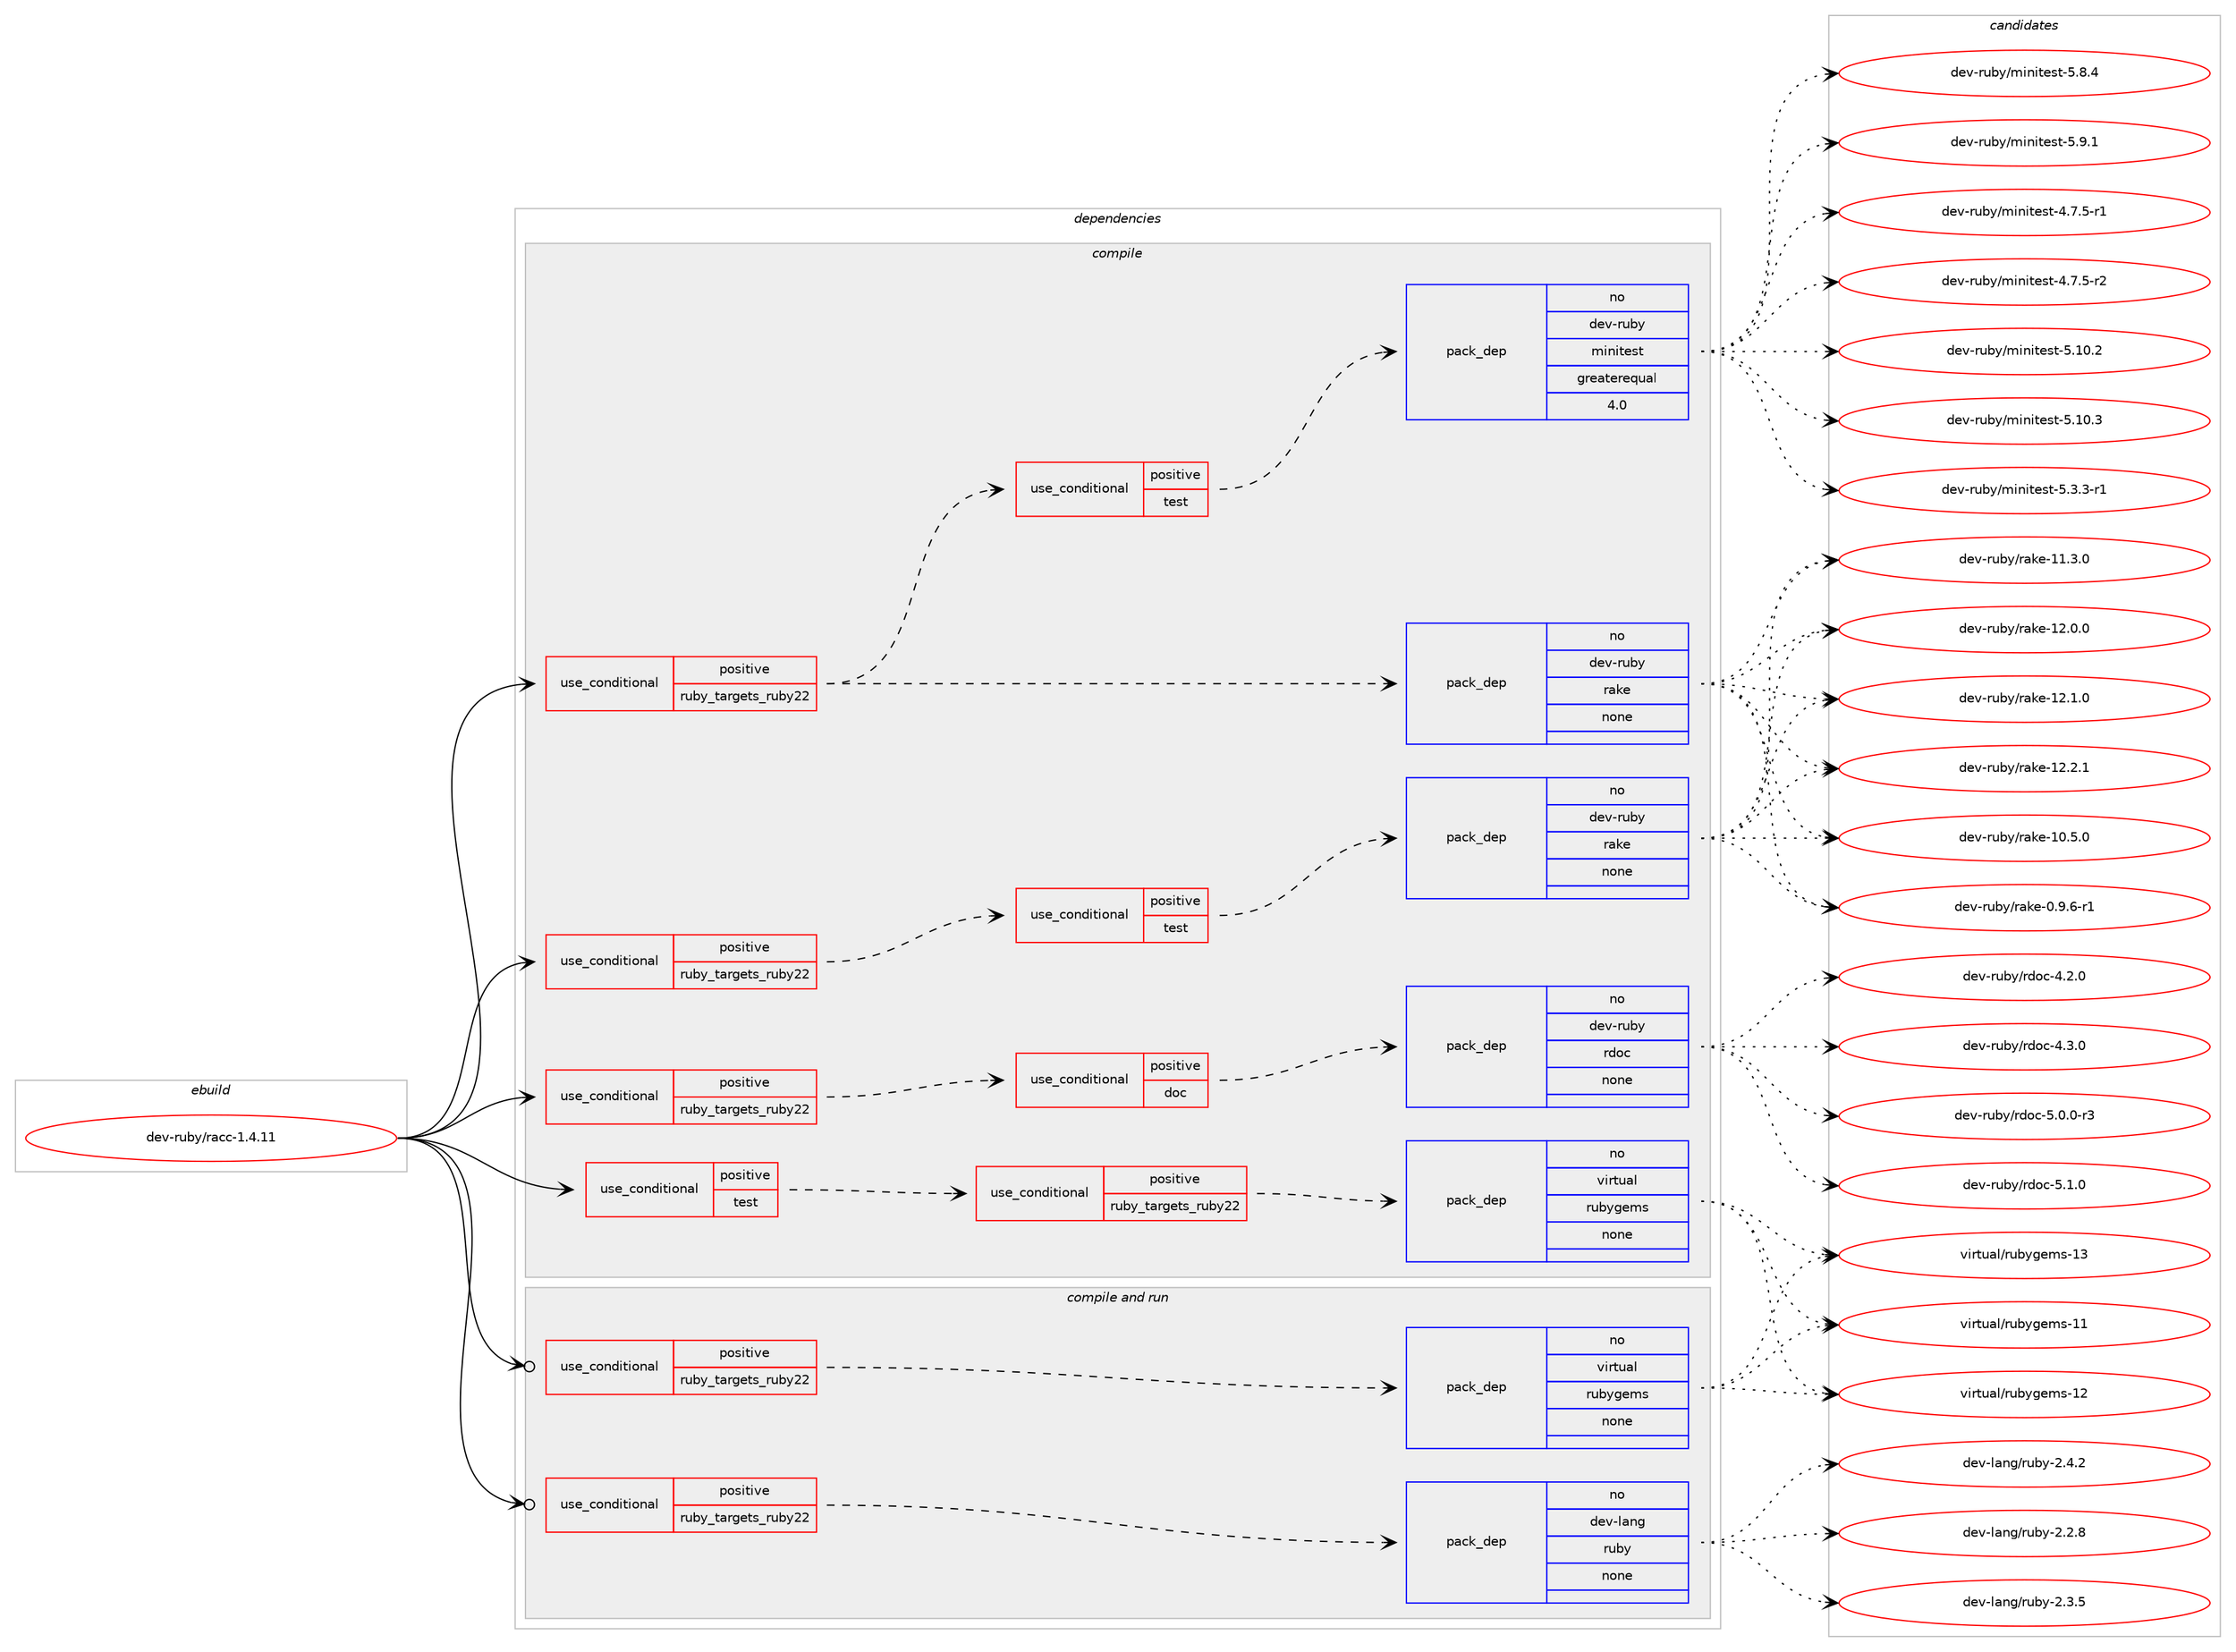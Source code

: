 digraph prolog {

# *************
# Graph options
# *************

newrank=true;
concentrate=true;
compound=true;
graph [rankdir=LR,fontname=Helvetica,fontsize=10,ranksep=1.5];#, ranksep=2.5, nodesep=0.2];
edge  [arrowhead=vee];
node  [fontname=Helvetica,fontsize=10];

# **********
# The ebuild
# **********

subgraph cluster_leftcol {
color=gray;
rank=same;
label=<<i>ebuild</i>>;
id [label="dev-ruby/racc-1.4.11", color=red, width=4, href="../dev-ruby/racc-1.4.11.svg"];
}

# ****************
# The dependencies
# ****************

subgraph cluster_midcol {
color=gray;
label=<<i>dependencies</i>>;
subgraph cluster_compile {
fillcolor="#eeeeee";
style=filled;
label=<<i>compile</i>>;
subgraph cond65896 {
dependency255539 [label=<<TABLE BORDER="0" CELLBORDER="1" CELLSPACING="0" CELLPADDING="4"><TR><TD ROWSPAN="3" CELLPADDING="10">use_conditional</TD></TR><TR><TD>positive</TD></TR><TR><TD>ruby_targets_ruby22</TD></TR></TABLE>>, shape=none, color=red];
subgraph cond65897 {
dependency255540 [label=<<TABLE BORDER="0" CELLBORDER="1" CELLSPACING="0" CELLPADDING="4"><TR><TD ROWSPAN="3" CELLPADDING="10">use_conditional</TD></TR><TR><TD>positive</TD></TR><TR><TD>doc</TD></TR></TABLE>>, shape=none, color=red];
subgraph pack185529 {
dependency255541 [label=<<TABLE BORDER="0" CELLBORDER="1" CELLSPACING="0" CELLPADDING="4" WIDTH="220"><TR><TD ROWSPAN="6" CELLPADDING="30">pack_dep</TD></TR><TR><TD WIDTH="110">no</TD></TR><TR><TD>dev-ruby</TD></TR><TR><TD>rdoc</TD></TR><TR><TD>none</TD></TR><TR><TD></TD></TR></TABLE>>, shape=none, color=blue];
}
dependency255540:e -> dependency255541:w [weight=20,style="dashed",arrowhead="vee"];
}
dependency255539:e -> dependency255540:w [weight=20,style="dashed",arrowhead="vee"];
}
id:e -> dependency255539:w [weight=20,style="solid",arrowhead="vee"];
subgraph cond65898 {
dependency255542 [label=<<TABLE BORDER="0" CELLBORDER="1" CELLSPACING="0" CELLPADDING="4"><TR><TD ROWSPAN="3" CELLPADDING="10">use_conditional</TD></TR><TR><TD>positive</TD></TR><TR><TD>ruby_targets_ruby22</TD></TR></TABLE>>, shape=none, color=red];
subgraph cond65899 {
dependency255543 [label=<<TABLE BORDER="0" CELLBORDER="1" CELLSPACING="0" CELLPADDING="4"><TR><TD ROWSPAN="3" CELLPADDING="10">use_conditional</TD></TR><TR><TD>positive</TD></TR><TR><TD>test</TD></TR></TABLE>>, shape=none, color=red];
subgraph pack185530 {
dependency255544 [label=<<TABLE BORDER="0" CELLBORDER="1" CELLSPACING="0" CELLPADDING="4" WIDTH="220"><TR><TD ROWSPAN="6" CELLPADDING="30">pack_dep</TD></TR><TR><TD WIDTH="110">no</TD></TR><TR><TD>dev-ruby</TD></TR><TR><TD>rake</TD></TR><TR><TD>none</TD></TR><TR><TD></TD></TR></TABLE>>, shape=none, color=blue];
}
dependency255543:e -> dependency255544:w [weight=20,style="dashed",arrowhead="vee"];
}
dependency255542:e -> dependency255543:w [weight=20,style="dashed",arrowhead="vee"];
}
id:e -> dependency255542:w [weight=20,style="solid",arrowhead="vee"];
subgraph cond65900 {
dependency255545 [label=<<TABLE BORDER="0" CELLBORDER="1" CELLSPACING="0" CELLPADDING="4"><TR><TD ROWSPAN="3" CELLPADDING="10">use_conditional</TD></TR><TR><TD>positive</TD></TR><TR><TD>ruby_targets_ruby22</TD></TR></TABLE>>, shape=none, color=red];
subgraph pack185531 {
dependency255546 [label=<<TABLE BORDER="0" CELLBORDER="1" CELLSPACING="0" CELLPADDING="4" WIDTH="220"><TR><TD ROWSPAN="6" CELLPADDING="30">pack_dep</TD></TR><TR><TD WIDTH="110">no</TD></TR><TR><TD>dev-ruby</TD></TR><TR><TD>rake</TD></TR><TR><TD>none</TD></TR><TR><TD></TD></TR></TABLE>>, shape=none, color=blue];
}
dependency255545:e -> dependency255546:w [weight=20,style="dashed",arrowhead="vee"];
subgraph cond65901 {
dependency255547 [label=<<TABLE BORDER="0" CELLBORDER="1" CELLSPACING="0" CELLPADDING="4"><TR><TD ROWSPAN="3" CELLPADDING="10">use_conditional</TD></TR><TR><TD>positive</TD></TR><TR><TD>test</TD></TR></TABLE>>, shape=none, color=red];
subgraph pack185532 {
dependency255548 [label=<<TABLE BORDER="0" CELLBORDER="1" CELLSPACING="0" CELLPADDING="4" WIDTH="220"><TR><TD ROWSPAN="6" CELLPADDING="30">pack_dep</TD></TR><TR><TD WIDTH="110">no</TD></TR><TR><TD>dev-ruby</TD></TR><TR><TD>minitest</TD></TR><TR><TD>greaterequal</TD></TR><TR><TD>4.0</TD></TR></TABLE>>, shape=none, color=blue];
}
dependency255547:e -> dependency255548:w [weight=20,style="dashed",arrowhead="vee"];
}
dependency255545:e -> dependency255547:w [weight=20,style="dashed",arrowhead="vee"];
}
id:e -> dependency255545:w [weight=20,style="solid",arrowhead="vee"];
subgraph cond65902 {
dependency255549 [label=<<TABLE BORDER="0" CELLBORDER="1" CELLSPACING="0" CELLPADDING="4"><TR><TD ROWSPAN="3" CELLPADDING="10">use_conditional</TD></TR><TR><TD>positive</TD></TR><TR><TD>test</TD></TR></TABLE>>, shape=none, color=red];
subgraph cond65903 {
dependency255550 [label=<<TABLE BORDER="0" CELLBORDER="1" CELLSPACING="0" CELLPADDING="4"><TR><TD ROWSPAN="3" CELLPADDING="10">use_conditional</TD></TR><TR><TD>positive</TD></TR><TR><TD>ruby_targets_ruby22</TD></TR></TABLE>>, shape=none, color=red];
subgraph pack185533 {
dependency255551 [label=<<TABLE BORDER="0" CELLBORDER="1" CELLSPACING="0" CELLPADDING="4" WIDTH="220"><TR><TD ROWSPAN="6" CELLPADDING="30">pack_dep</TD></TR><TR><TD WIDTH="110">no</TD></TR><TR><TD>virtual</TD></TR><TR><TD>rubygems</TD></TR><TR><TD>none</TD></TR><TR><TD></TD></TR></TABLE>>, shape=none, color=blue];
}
dependency255550:e -> dependency255551:w [weight=20,style="dashed",arrowhead="vee"];
}
dependency255549:e -> dependency255550:w [weight=20,style="dashed",arrowhead="vee"];
}
id:e -> dependency255549:w [weight=20,style="solid",arrowhead="vee"];
}
subgraph cluster_compileandrun {
fillcolor="#eeeeee";
style=filled;
label=<<i>compile and run</i>>;
subgraph cond65904 {
dependency255552 [label=<<TABLE BORDER="0" CELLBORDER="1" CELLSPACING="0" CELLPADDING="4"><TR><TD ROWSPAN="3" CELLPADDING="10">use_conditional</TD></TR><TR><TD>positive</TD></TR><TR><TD>ruby_targets_ruby22</TD></TR></TABLE>>, shape=none, color=red];
subgraph pack185534 {
dependency255553 [label=<<TABLE BORDER="0" CELLBORDER="1" CELLSPACING="0" CELLPADDING="4" WIDTH="220"><TR><TD ROWSPAN="6" CELLPADDING="30">pack_dep</TD></TR><TR><TD WIDTH="110">no</TD></TR><TR><TD>dev-lang</TD></TR><TR><TD>ruby</TD></TR><TR><TD>none</TD></TR><TR><TD></TD></TR></TABLE>>, shape=none, color=blue];
}
dependency255552:e -> dependency255553:w [weight=20,style="dashed",arrowhead="vee"];
}
id:e -> dependency255552:w [weight=20,style="solid",arrowhead="odotvee"];
subgraph cond65905 {
dependency255554 [label=<<TABLE BORDER="0" CELLBORDER="1" CELLSPACING="0" CELLPADDING="4"><TR><TD ROWSPAN="3" CELLPADDING="10">use_conditional</TD></TR><TR><TD>positive</TD></TR><TR><TD>ruby_targets_ruby22</TD></TR></TABLE>>, shape=none, color=red];
subgraph pack185535 {
dependency255555 [label=<<TABLE BORDER="0" CELLBORDER="1" CELLSPACING="0" CELLPADDING="4" WIDTH="220"><TR><TD ROWSPAN="6" CELLPADDING="30">pack_dep</TD></TR><TR><TD WIDTH="110">no</TD></TR><TR><TD>virtual</TD></TR><TR><TD>rubygems</TD></TR><TR><TD>none</TD></TR><TR><TD></TD></TR></TABLE>>, shape=none, color=blue];
}
dependency255554:e -> dependency255555:w [weight=20,style="dashed",arrowhead="vee"];
}
id:e -> dependency255554:w [weight=20,style="solid",arrowhead="odotvee"];
}
subgraph cluster_run {
fillcolor="#eeeeee";
style=filled;
label=<<i>run</i>>;
}
}

# **************
# The candidates
# **************

subgraph cluster_choices {
rank=same;
color=gray;
label=<<i>candidates</i>>;

subgraph choice185529 {
color=black;
nodesep=1;
choice10010111845114117981214711410011199455246504648 [label="dev-ruby/rdoc-4.2.0", color=red, width=4,href="../dev-ruby/rdoc-4.2.0.svg"];
choice10010111845114117981214711410011199455246514648 [label="dev-ruby/rdoc-4.3.0", color=red, width=4,href="../dev-ruby/rdoc-4.3.0.svg"];
choice100101118451141179812147114100111994553464846484511451 [label="dev-ruby/rdoc-5.0.0-r3", color=red, width=4,href="../dev-ruby/rdoc-5.0.0-r3.svg"];
choice10010111845114117981214711410011199455346494648 [label="dev-ruby/rdoc-5.1.0", color=red, width=4,href="../dev-ruby/rdoc-5.1.0.svg"];
dependency255541:e -> choice10010111845114117981214711410011199455246504648:w [style=dotted,weight="100"];
dependency255541:e -> choice10010111845114117981214711410011199455246514648:w [style=dotted,weight="100"];
dependency255541:e -> choice100101118451141179812147114100111994553464846484511451:w [style=dotted,weight="100"];
dependency255541:e -> choice10010111845114117981214711410011199455346494648:w [style=dotted,weight="100"];
}
subgraph choice185530 {
color=black;
nodesep=1;
choice100101118451141179812147114971071014548465746544511449 [label="dev-ruby/rake-0.9.6-r1", color=red, width=4,href="../dev-ruby/rake-0.9.6-r1.svg"];
choice1001011184511411798121471149710710145494846534648 [label="dev-ruby/rake-10.5.0", color=red, width=4,href="../dev-ruby/rake-10.5.0.svg"];
choice1001011184511411798121471149710710145494946514648 [label="dev-ruby/rake-11.3.0", color=red, width=4,href="../dev-ruby/rake-11.3.0.svg"];
choice1001011184511411798121471149710710145495046484648 [label="dev-ruby/rake-12.0.0", color=red, width=4,href="../dev-ruby/rake-12.0.0.svg"];
choice1001011184511411798121471149710710145495046494648 [label="dev-ruby/rake-12.1.0", color=red, width=4,href="../dev-ruby/rake-12.1.0.svg"];
choice1001011184511411798121471149710710145495046504649 [label="dev-ruby/rake-12.2.1", color=red, width=4,href="../dev-ruby/rake-12.2.1.svg"];
dependency255544:e -> choice100101118451141179812147114971071014548465746544511449:w [style=dotted,weight="100"];
dependency255544:e -> choice1001011184511411798121471149710710145494846534648:w [style=dotted,weight="100"];
dependency255544:e -> choice1001011184511411798121471149710710145494946514648:w [style=dotted,weight="100"];
dependency255544:e -> choice1001011184511411798121471149710710145495046484648:w [style=dotted,weight="100"];
dependency255544:e -> choice1001011184511411798121471149710710145495046494648:w [style=dotted,weight="100"];
dependency255544:e -> choice1001011184511411798121471149710710145495046504649:w [style=dotted,weight="100"];
}
subgraph choice185531 {
color=black;
nodesep=1;
choice100101118451141179812147114971071014548465746544511449 [label="dev-ruby/rake-0.9.6-r1", color=red, width=4,href="../dev-ruby/rake-0.9.6-r1.svg"];
choice1001011184511411798121471149710710145494846534648 [label="dev-ruby/rake-10.5.0", color=red, width=4,href="../dev-ruby/rake-10.5.0.svg"];
choice1001011184511411798121471149710710145494946514648 [label="dev-ruby/rake-11.3.0", color=red, width=4,href="../dev-ruby/rake-11.3.0.svg"];
choice1001011184511411798121471149710710145495046484648 [label="dev-ruby/rake-12.0.0", color=red, width=4,href="../dev-ruby/rake-12.0.0.svg"];
choice1001011184511411798121471149710710145495046494648 [label="dev-ruby/rake-12.1.0", color=red, width=4,href="../dev-ruby/rake-12.1.0.svg"];
choice1001011184511411798121471149710710145495046504649 [label="dev-ruby/rake-12.2.1", color=red, width=4,href="../dev-ruby/rake-12.2.1.svg"];
dependency255546:e -> choice100101118451141179812147114971071014548465746544511449:w [style=dotted,weight="100"];
dependency255546:e -> choice1001011184511411798121471149710710145494846534648:w [style=dotted,weight="100"];
dependency255546:e -> choice1001011184511411798121471149710710145494946514648:w [style=dotted,weight="100"];
dependency255546:e -> choice1001011184511411798121471149710710145495046484648:w [style=dotted,weight="100"];
dependency255546:e -> choice1001011184511411798121471149710710145495046494648:w [style=dotted,weight="100"];
dependency255546:e -> choice1001011184511411798121471149710710145495046504649:w [style=dotted,weight="100"];
}
subgraph choice185532 {
color=black;
nodesep=1;
choice1001011184511411798121471091051101051161011151164552465546534511449 [label="dev-ruby/minitest-4.7.5-r1", color=red, width=4,href="../dev-ruby/minitest-4.7.5-r1.svg"];
choice1001011184511411798121471091051101051161011151164552465546534511450 [label="dev-ruby/minitest-4.7.5-r2", color=red, width=4,href="../dev-ruby/minitest-4.7.5-r2.svg"];
choice10010111845114117981214710910511010511610111511645534649484650 [label="dev-ruby/minitest-5.10.2", color=red, width=4,href="../dev-ruby/minitest-5.10.2.svg"];
choice10010111845114117981214710910511010511610111511645534649484651 [label="dev-ruby/minitest-5.10.3", color=red, width=4,href="../dev-ruby/minitest-5.10.3.svg"];
choice1001011184511411798121471091051101051161011151164553465146514511449 [label="dev-ruby/minitest-5.3.3-r1", color=red, width=4,href="../dev-ruby/minitest-5.3.3-r1.svg"];
choice100101118451141179812147109105110105116101115116455346564652 [label="dev-ruby/minitest-5.8.4", color=red, width=4,href="../dev-ruby/minitest-5.8.4.svg"];
choice100101118451141179812147109105110105116101115116455346574649 [label="dev-ruby/minitest-5.9.1", color=red, width=4,href="../dev-ruby/minitest-5.9.1.svg"];
dependency255548:e -> choice1001011184511411798121471091051101051161011151164552465546534511449:w [style=dotted,weight="100"];
dependency255548:e -> choice1001011184511411798121471091051101051161011151164552465546534511450:w [style=dotted,weight="100"];
dependency255548:e -> choice10010111845114117981214710910511010511610111511645534649484650:w [style=dotted,weight="100"];
dependency255548:e -> choice10010111845114117981214710910511010511610111511645534649484651:w [style=dotted,weight="100"];
dependency255548:e -> choice1001011184511411798121471091051101051161011151164553465146514511449:w [style=dotted,weight="100"];
dependency255548:e -> choice100101118451141179812147109105110105116101115116455346564652:w [style=dotted,weight="100"];
dependency255548:e -> choice100101118451141179812147109105110105116101115116455346574649:w [style=dotted,weight="100"];
}
subgraph choice185533 {
color=black;
nodesep=1;
choice118105114116117971084711411798121103101109115454949 [label="virtual/rubygems-11", color=red, width=4,href="../virtual/rubygems-11.svg"];
choice118105114116117971084711411798121103101109115454950 [label="virtual/rubygems-12", color=red, width=4,href="../virtual/rubygems-12.svg"];
choice118105114116117971084711411798121103101109115454951 [label="virtual/rubygems-13", color=red, width=4,href="../virtual/rubygems-13.svg"];
dependency255551:e -> choice118105114116117971084711411798121103101109115454949:w [style=dotted,weight="100"];
dependency255551:e -> choice118105114116117971084711411798121103101109115454950:w [style=dotted,weight="100"];
dependency255551:e -> choice118105114116117971084711411798121103101109115454951:w [style=dotted,weight="100"];
}
subgraph choice185534 {
color=black;
nodesep=1;
choice10010111845108971101034711411798121455046504656 [label="dev-lang/ruby-2.2.8", color=red, width=4,href="../dev-lang/ruby-2.2.8.svg"];
choice10010111845108971101034711411798121455046514653 [label="dev-lang/ruby-2.3.5", color=red, width=4,href="../dev-lang/ruby-2.3.5.svg"];
choice10010111845108971101034711411798121455046524650 [label="dev-lang/ruby-2.4.2", color=red, width=4,href="../dev-lang/ruby-2.4.2.svg"];
dependency255553:e -> choice10010111845108971101034711411798121455046504656:w [style=dotted,weight="100"];
dependency255553:e -> choice10010111845108971101034711411798121455046514653:w [style=dotted,weight="100"];
dependency255553:e -> choice10010111845108971101034711411798121455046524650:w [style=dotted,weight="100"];
}
subgraph choice185535 {
color=black;
nodesep=1;
choice118105114116117971084711411798121103101109115454949 [label="virtual/rubygems-11", color=red, width=4,href="../virtual/rubygems-11.svg"];
choice118105114116117971084711411798121103101109115454950 [label="virtual/rubygems-12", color=red, width=4,href="../virtual/rubygems-12.svg"];
choice118105114116117971084711411798121103101109115454951 [label="virtual/rubygems-13", color=red, width=4,href="../virtual/rubygems-13.svg"];
dependency255555:e -> choice118105114116117971084711411798121103101109115454949:w [style=dotted,weight="100"];
dependency255555:e -> choice118105114116117971084711411798121103101109115454950:w [style=dotted,weight="100"];
dependency255555:e -> choice118105114116117971084711411798121103101109115454951:w [style=dotted,weight="100"];
}
}

}

